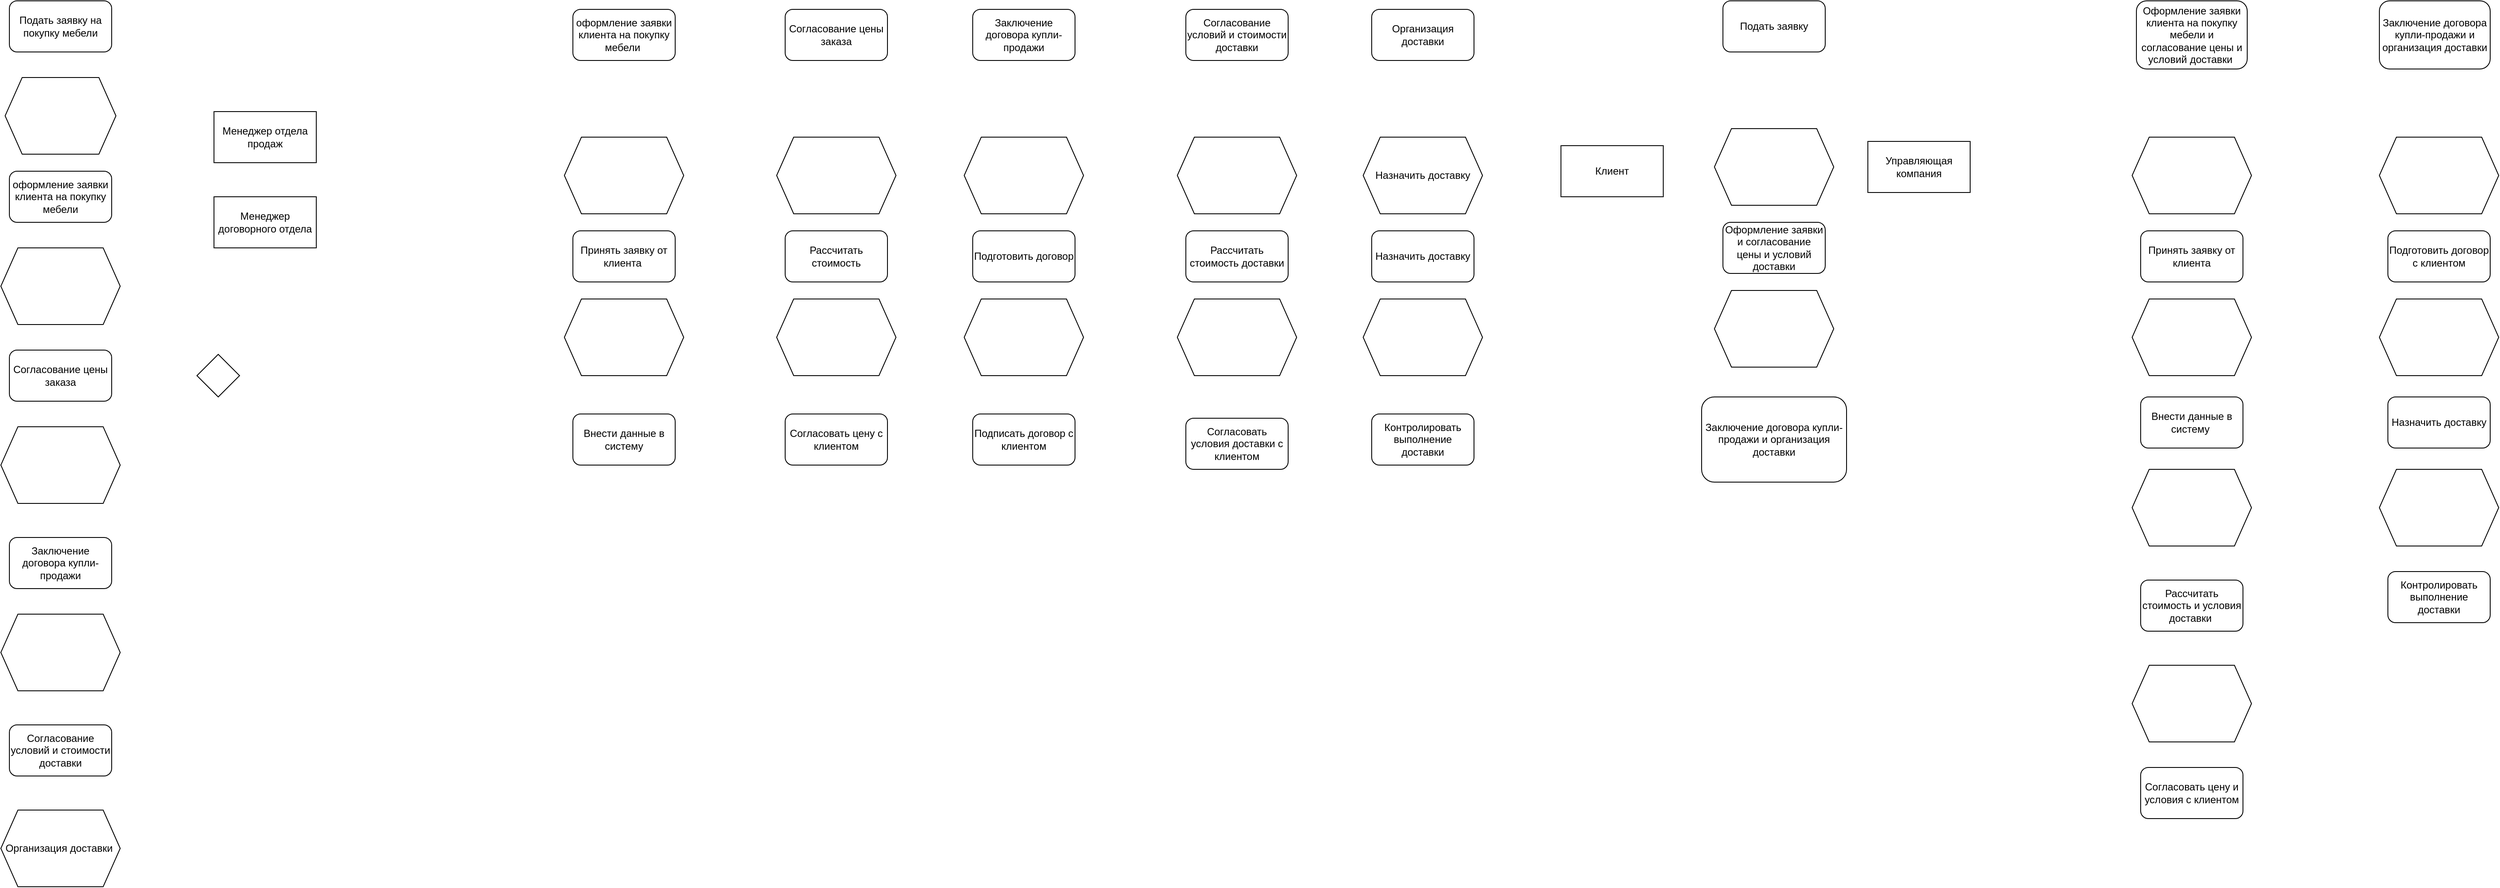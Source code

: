 <mxfile version="24.4.10" type="device">
  <diagram name="Страница — 1" id="fqAN2qr0vUIowjiEiFqe">
    <mxGraphModel dx="1647" dy="848" grid="1" gridSize="10" guides="1" tooltips="1" connect="1" arrows="1" fold="1" page="1" pageScale="1" pageWidth="827" pageHeight="1169" math="0" shadow="0">
      <root>
        <mxCell id="0" />
        <mxCell id="1" parent="0" />
        <mxCell id="MZhaSgQ48K_WatIRpWvt-1" value="Подать заявку на покупку мебели" style="rounded=1;whiteSpace=wrap;html=1;" parent="1" vertex="1">
          <mxGeometry x="410" y="40" width="120" height="60" as="geometry" />
        </mxCell>
        <mxCell id="MZhaSgQ48K_WatIRpWvt-2" value="" style="shape=hexagon;perimeter=hexagonPerimeter2;whiteSpace=wrap;html=1;fixedSize=1;" parent="1" vertex="1">
          <mxGeometry x="405" y="130" width="130" height="90" as="geometry" />
        </mxCell>
        <mxCell id="MZhaSgQ48K_WatIRpWvt-3" value="" style="rhombus;whiteSpace=wrap;html=1;" parent="1" vertex="1">
          <mxGeometry x="630" y="455" width="50" height="50" as="geometry" />
        </mxCell>
        <mxCell id="MZhaSgQ48K_WatIRpWvt-4" value="оформление заявки клиента на покупку мебели" style="rounded=1;whiteSpace=wrap;html=1;" parent="1" vertex="1">
          <mxGeometry x="410" y="240" width="120" height="60" as="geometry" />
        </mxCell>
        <mxCell id="MZhaSgQ48K_WatIRpWvt-5" value="" style="shape=hexagon;perimeter=hexagonPerimeter2;whiteSpace=wrap;html=1;fixedSize=1;" parent="1" vertex="1">
          <mxGeometry x="400" y="330" width="140" height="90" as="geometry" />
        </mxCell>
        <mxCell id="MZhaSgQ48K_WatIRpWvt-6" value="" style="shape=hexagon;perimeter=hexagonPerimeter2;whiteSpace=wrap;html=1;fixedSize=1;" parent="1" vertex="1">
          <mxGeometry x="400" y="540" width="140" height="90" as="geometry" />
        </mxCell>
        <mxCell id="MZhaSgQ48K_WatIRpWvt-10" value="Согласование цены заказа" style="rounded=1;whiteSpace=wrap;html=1;" parent="1" vertex="1">
          <mxGeometry x="410" y="450" width="120" height="60" as="geometry" />
        </mxCell>
        <mxCell id="MZhaSgQ48K_WatIRpWvt-12" value="Заключение договора купли-продажи" style="rounded=1;whiteSpace=wrap;html=1;" parent="1" vertex="1">
          <mxGeometry x="410" y="670" width="120" height="60" as="geometry" />
        </mxCell>
        <mxCell id="MZhaSgQ48K_WatIRpWvt-13" value="" style="shape=hexagon;perimeter=hexagonPerimeter2;whiteSpace=wrap;html=1;fixedSize=1;" parent="1" vertex="1">
          <mxGeometry x="400" y="760" width="140" height="90" as="geometry" />
        </mxCell>
        <mxCell id="MZhaSgQ48K_WatIRpWvt-14" value="Согласование условий и стоимости доставки" style="rounded=1;whiteSpace=wrap;html=1;" parent="1" vertex="1">
          <mxGeometry x="410" y="890" width="120" height="60" as="geometry" />
        </mxCell>
        <mxCell id="MZhaSgQ48K_WatIRpWvt-15" value="Организация доставки&amp;nbsp;" style="shape=hexagon;perimeter=hexagonPerimeter2;whiteSpace=wrap;html=1;fixedSize=1;" parent="1" vertex="1">
          <mxGeometry x="400" y="990" width="140" height="90" as="geometry" />
        </mxCell>
        <mxCell id="MZhaSgQ48K_WatIRpWvt-16" value="оформление заявки клиента на покупку мебели&amp;nbsp;" style="rounded=1;whiteSpace=wrap;html=1;" parent="1" vertex="1">
          <mxGeometry x="1071" y="50" width="120" height="60" as="geometry" />
        </mxCell>
        <mxCell id="MZhaSgQ48K_WatIRpWvt-17" value="Менеджер отдела продаж" style="rounded=0;whiteSpace=wrap;html=1;" parent="1" vertex="1">
          <mxGeometry x="650" y="170" width="120" height="60" as="geometry" />
        </mxCell>
        <mxCell id="MZhaSgQ48K_WatIRpWvt-18" value="Менеджер договорного отдела" style="rounded=0;whiteSpace=wrap;html=1;" parent="1" vertex="1">
          <mxGeometry x="650" y="270" width="120" height="60" as="geometry" />
        </mxCell>
        <mxCell id="MZhaSgQ48K_WatIRpWvt-21" value="&amp;nbsp;" style="shape=hexagon;perimeter=hexagonPerimeter2;whiteSpace=wrap;html=1;fixedSize=1;" parent="1" vertex="1">
          <mxGeometry x="1061" y="200" width="140" height="90" as="geometry" />
        </mxCell>
        <mxCell id="MZhaSgQ48K_WatIRpWvt-22" value="Принять заявку от клиента&amp;nbsp;" style="rounded=1;whiteSpace=wrap;html=1;" parent="1" vertex="1">
          <mxGeometry x="1071" y="310" width="120" height="60" as="geometry" />
        </mxCell>
        <mxCell id="MZhaSgQ48K_WatIRpWvt-23" value="&amp;nbsp;" style="shape=hexagon;perimeter=hexagonPerimeter2;whiteSpace=wrap;html=1;fixedSize=1;" parent="1" vertex="1">
          <mxGeometry x="1061" y="390" width="140" height="90" as="geometry" />
        </mxCell>
        <mxCell id="MZhaSgQ48K_WatIRpWvt-24" value="Согласование цены заказа" style="rounded=1;whiteSpace=wrap;html=1;" parent="1" vertex="1">
          <mxGeometry x="1320" y="50" width="120" height="60" as="geometry" />
        </mxCell>
        <mxCell id="MZhaSgQ48K_WatIRpWvt-25" value="&amp;nbsp;" style="shape=hexagon;perimeter=hexagonPerimeter2;whiteSpace=wrap;html=1;fixedSize=1;" parent="1" vertex="1">
          <mxGeometry x="1310" y="200" width="140" height="90" as="geometry" />
        </mxCell>
        <mxCell id="MZhaSgQ48K_WatIRpWvt-26" value="Рассчитать стоимость" style="rounded=1;whiteSpace=wrap;html=1;" parent="1" vertex="1">
          <mxGeometry x="1320" y="310" width="120" height="60" as="geometry" />
        </mxCell>
        <mxCell id="MZhaSgQ48K_WatIRpWvt-27" value="&amp;nbsp;" style="shape=hexagon;perimeter=hexagonPerimeter2;whiteSpace=wrap;html=1;fixedSize=1;" parent="1" vertex="1">
          <mxGeometry x="1310" y="390" width="140" height="90" as="geometry" />
        </mxCell>
        <mxCell id="MZhaSgQ48K_WatIRpWvt-28" value="Заключение договора купли-продажи" style="rounded=1;whiteSpace=wrap;html=1;" parent="1" vertex="1">
          <mxGeometry x="1540" y="50" width="120" height="60" as="geometry" />
        </mxCell>
        <mxCell id="MZhaSgQ48K_WatIRpWvt-29" value="&amp;nbsp;" style="shape=hexagon;perimeter=hexagonPerimeter2;whiteSpace=wrap;html=1;fixedSize=1;" parent="1" vertex="1">
          <mxGeometry x="1530" y="200" width="140" height="90" as="geometry" />
        </mxCell>
        <mxCell id="MZhaSgQ48K_WatIRpWvt-30" value="Подготовить договор" style="rounded=1;whiteSpace=wrap;html=1;" parent="1" vertex="1">
          <mxGeometry x="1540" y="310" width="120" height="60" as="geometry" />
        </mxCell>
        <mxCell id="MZhaSgQ48K_WatIRpWvt-31" value="&amp;nbsp;" style="shape=hexagon;perimeter=hexagonPerimeter2;whiteSpace=wrap;html=1;fixedSize=1;" parent="1" vertex="1">
          <mxGeometry x="1530" y="390" width="140" height="90" as="geometry" />
        </mxCell>
        <mxCell id="MZhaSgQ48K_WatIRpWvt-32" value="Согласование условий и стоимости доставки" style="rounded=1;whiteSpace=wrap;html=1;" parent="1" vertex="1">
          <mxGeometry x="1790" y="50" width="120" height="60" as="geometry" />
        </mxCell>
        <mxCell id="MZhaSgQ48K_WatIRpWvt-33" value="&amp;nbsp;" style="shape=hexagon;perimeter=hexagonPerimeter2;whiteSpace=wrap;html=1;fixedSize=1;" parent="1" vertex="1">
          <mxGeometry x="1780" y="200" width="140" height="90" as="geometry" />
        </mxCell>
        <mxCell id="MZhaSgQ48K_WatIRpWvt-34" value="Рассчитать стоимость доставки" style="rounded=1;whiteSpace=wrap;html=1;" parent="1" vertex="1">
          <mxGeometry x="1790" y="310" width="120" height="60" as="geometry" />
        </mxCell>
        <mxCell id="MZhaSgQ48K_WatIRpWvt-35" value="&amp;nbsp;" style="shape=hexagon;perimeter=hexagonPerimeter2;whiteSpace=wrap;html=1;fixedSize=1;" parent="1" vertex="1">
          <mxGeometry x="1780" y="390" width="140" height="90" as="geometry" />
        </mxCell>
        <mxCell id="MZhaSgQ48K_WatIRpWvt-36" value="Организация доставки" style="rounded=1;whiteSpace=wrap;html=1;" parent="1" vertex="1">
          <mxGeometry x="2008" y="50" width="120" height="60" as="geometry" />
        </mxCell>
        <mxCell id="MZhaSgQ48K_WatIRpWvt-37" value="Назначить доставку" style="shape=hexagon;perimeter=hexagonPerimeter2;whiteSpace=wrap;html=1;fixedSize=1;" parent="1" vertex="1">
          <mxGeometry x="1998" y="200" width="140" height="90" as="geometry" />
        </mxCell>
        <mxCell id="MZhaSgQ48K_WatIRpWvt-38" value="Назначить доставку" style="rounded=1;whiteSpace=wrap;html=1;" parent="1" vertex="1">
          <mxGeometry x="2008" y="310" width="120" height="60" as="geometry" />
        </mxCell>
        <mxCell id="MZhaSgQ48K_WatIRpWvt-39" value="&amp;nbsp;" style="shape=hexagon;perimeter=hexagonPerimeter2;whiteSpace=wrap;html=1;fixedSize=1;" parent="1" vertex="1">
          <mxGeometry x="1998" y="390" width="140" height="90" as="geometry" />
        </mxCell>
        <mxCell id="MZhaSgQ48K_WatIRpWvt-40" value="Подать заявку" style="rounded=1;whiteSpace=wrap;html=1;" parent="1" vertex="1">
          <mxGeometry x="2420" y="40" width="120" height="60" as="geometry" />
        </mxCell>
        <mxCell id="MZhaSgQ48K_WatIRpWvt-41" value="&amp;nbsp;" style="shape=hexagon;perimeter=hexagonPerimeter2;whiteSpace=wrap;html=1;fixedSize=1;" parent="1" vertex="1">
          <mxGeometry x="2410" y="190" width="140" height="90" as="geometry" />
        </mxCell>
        <mxCell id="MZhaSgQ48K_WatIRpWvt-42" value="Оформление заявки и согласование цены и условий доставки" style="rounded=1;whiteSpace=wrap;html=1;" parent="1" vertex="1">
          <mxGeometry x="2420" y="300" width="120" height="60" as="geometry" />
        </mxCell>
        <mxCell id="MZhaSgQ48K_WatIRpWvt-43" value="&amp;nbsp;" style="shape=hexagon;perimeter=hexagonPerimeter2;whiteSpace=wrap;html=1;fixedSize=1;" parent="1" vertex="1">
          <mxGeometry x="2410" y="380" width="140" height="90" as="geometry" />
        </mxCell>
        <mxCell id="MZhaSgQ48K_WatIRpWvt-44" value="Клиент" style="rounded=0;whiteSpace=wrap;html=1;" parent="1" vertex="1">
          <mxGeometry x="2230" y="210" width="120" height="60" as="geometry" />
        </mxCell>
        <mxCell id="MZhaSgQ48K_WatIRpWvt-45" value="Управляющая компания" style="rounded=0;whiteSpace=wrap;html=1;" parent="1" vertex="1">
          <mxGeometry x="2590" y="205" width="120" height="60" as="geometry" />
        </mxCell>
        <mxCell id="MZhaSgQ48K_WatIRpWvt-46" value="Оформление заявки клиента на покупку мебели и согласование цены и условий доставки&amp;nbsp;" style="rounded=1;whiteSpace=wrap;html=1;" parent="1" vertex="1">
          <mxGeometry x="2905" y="40" width="130" height="80" as="geometry" />
        </mxCell>
        <mxCell id="MZhaSgQ48K_WatIRpWvt-47" value="&amp;nbsp;" style="shape=hexagon;perimeter=hexagonPerimeter2;whiteSpace=wrap;html=1;fixedSize=1;" parent="1" vertex="1">
          <mxGeometry x="2900" y="200" width="140" height="90" as="geometry" />
        </mxCell>
        <mxCell id="MZhaSgQ48K_WatIRpWvt-48" value="Принять заявку от клиента" style="rounded=1;whiteSpace=wrap;html=1;" parent="1" vertex="1">
          <mxGeometry x="2910" y="310" width="120" height="60" as="geometry" />
        </mxCell>
        <mxCell id="MZhaSgQ48K_WatIRpWvt-49" value="&amp;nbsp;" style="shape=hexagon;perimeter=hexagonPerimeter2;whiteSpace=wrap;html=1;fixedSize=1;" parent="1" vertex="1">
          <mxGeometry x="2900" y="390" width="140" height="90" as="geometry" />
        </mxCell>
        <mxCell id="MZhaSgQ48K_WatIRpWvt-50" value="" style="shape=hexagon;perimeter=hexagonPerimeter2;whiteSpace=wrap;html=1;fixedSize=1;" parent="1" vertex="1">
          <mxGeometry x="2900" y="590" width="140" height="90" as="geometry" />
        </mxCell>
        <mxCell id="MZhaSgQ48K_WatIRpWvt-51" value="Внести данные в систему&amp;nbsp;" style="rounded=1;whiteSpace=wrap;html=1;" parent="1" vertex="1">
          <mxGeometry x="2910" y="505" width="120" height="60" as="geometry" />
        </mxCell>
        <mxCell id="MZhaSgQ48K_WatIRpWvt-52" value="Рассчитать стоимость и условия доставки&amp;nbsp;" style="rounded=1;whiteSpace=wrap;html=1;" parent="1" vertex="1">
          <mxGeometry x="2910" y="720" width="120" height="60" as="geometry" />
        </mxCell>
        <mxCell id="MZhaSgQ48K_WatIRpWvt-53" value="&amp;nbsp;" style="shape=hexagon;perimeter=hexagonPerimeter2;whiteSpace=wrap;html=1;fixedSize=1;" parent="1" vertex="1">
          <mxGeometry x="2900" y="820" width="140" height="90" as="geometry" />
        </mxCell>
        <mxCell id="MZhaSgQ48K_WatIRpWvt-54" value="&amp;nbsp;" style="shape=hexagon;perimeter=hexagonPerimeter2;whiteSpace=wrap;html=1;fixedSize=1;" parent="1" vertex="1">
          <mxGeometry x="3190" y="200" width="140" height="90" as="geometry" />
        </mxCell>
        <mxCell id="MZhaSgQ48K_WatIRpWvt-55" value="Подготовить договор с клиентом" style="rounded=1;whiteSpace=wrap;html=1;" parent="1" vertex="1">
          <mxGeometry x="3200" y="310" width="120" height="60" as="geometry" />
        </mxCell>
        <mxCell id="MZhaSgQ48K_WatIRpWvt-56" value="&amp;nbsp;" style="shape=hexagon;perimeter=hexagonPerimeter2;whiteSpace=wrap;html=1;fixedSize=1;" parent="1" vertex="1">
          <mxGeometry x="3190" y="390" width="140" height="90" as="geometry" />
        </mxCell>
        <mxCell id="MZhaSgQ48K_WatIRpWvt-57" value="&amp;nbsp;" style="shape=hexagon;perimeter=hexagonPerimeter2;whiteSpace=wrap;html=1;fixedSize=1;" parent="1" vertex="1">
          <mxGeometry x="3190" y="590" width="140" height="90" as="geometry" />
        </mxCell>
        <mxCell id="MZhaSgQ48K_WatIRpWvt-58" value="Назначить доставку" style="rounded=1;whiteSpace=wrap;html=1;" parent="1" vertex="1">
          <mxGeometry x="3200" y="505" width="120" height="60" as="geometry" />
        </mxCell>
        <mxCell id="MZhaSgQ48K_WatIRpWvt-61" value="Заключение договора купли-продажи и организация доставки" style="rounded=1;whiteSpace=wrap;html=1;" parent="1" vertex="1">
          <mxGeometry x="3190" y="40" width="130" height="80" as="geometry" />
        </mxCell>
        <mxCell id="DEKRZJOhjYYSQk1lnuV--1" value="Внести данные в систему" style="rounded=1;whiteSpace=wrap;html=1;" vertex="1" parent="1">
          <mxGeometry x="1071" y="525" width="120" height="60" as="geometry" />
        </mxCell>
        <mxCell id="DEKRZJOhjYYSQk1lnuV--2" value="Согласовать цену с клиентом" style="rounded=1;whiteSpace=wrap;html=1;" vertex="1" parent="1">
          <mxGeometry x="1320" y="525" width="120" height="60" as="geometry" />
        </mxCell>
        <mxCell id="DEKRZJOhjYYSQk1lnuV--3" value="Подписать договор с клиентом" style="rounded=1;whiteSpace=wrap;html=1;" vertex="1" parent="1">
          <mxGeometry x="1540" y="525" width="120" height="60" as="geometry" />
        </mxCell>
        <mxCell id="DEKRZJOhjYYSQk1lnuV--4" value="Согласовать условия доставки с клиентом" style="rounded=1;whiteSpace=wrap;html=1;" vertex="1" parent="1">
          <mxGeometry x="1790" y="530" width="120" height="60" as="geometry" />
        </mxCell>
        <mxCell id="DEKRZJOhjYYSQk1lnuV--5" value="Контролировать выполнение доставки" style="rounded=1;whiteSpace=wrap;html=1;" vertex="1" parent="1">
          <mxGeometry x="2008" y="525" width="120" height="60" as="geometry" />
        </mxCell>
        <mxCell id="DEKRZJOhjYYSQk1lnuV--6" value="Заключение договора купли-продажи и организация доставки" style="rounded=1;whiteSpace=wrap;html=1;" vertex="1" parent="1">
          <mxGeometry x="2395" y="505" width="170" height="100" as="geometry" />
        </mxCell>
        <mxCell id="DEKRZJOhjYYSQk1lnuV--7" value="Согласовать цену и условия с клиентом" style="rounded=1;whiteSpace=wrap;html=1;" vertex="1" parent="1">
          <mxGeometry x="2910" y="940" width="120" height="60" as="geometry" />
        </mxCell>
        <mxCell id="DEKRZJOhjYYSQk1lnuV--8" value="Контролировать выполнение доставки" style="rounded=1;whiteSpace=wrap;html=1;" vertex="1" parent="1">
          <mxGeometry x="3200" y="710" width="120" height="60" as="geometry" />
        </mxCell>
      </root>
    </mxGraphModel>
  </diagram>
</mxfile>
